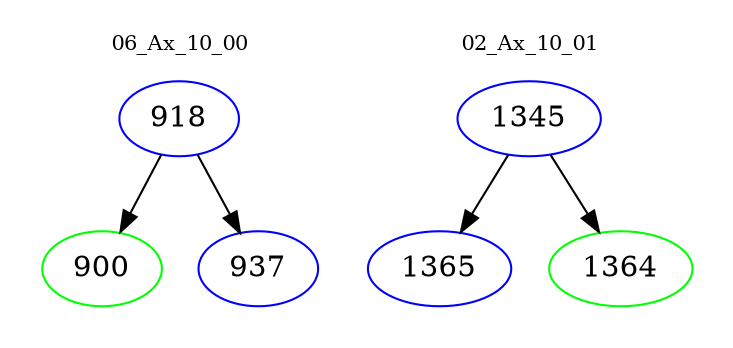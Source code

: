 digraph{
subgraph cluster_0 {
color = white
label = "06_Ax_10_00";
fontsize=10;
T0_918 [label="918", color="blue"]
T0_918 -> T0_900 [color="black"]
T0_900 [label="900", color="green"]
T0_918 -> T0_937 [color="black"]
T0_937 [label="937", color="blue"]
}
subgraph cluster_1 {
color = white
label = "02_Ax_10_01";
fontsize=10;
T1_1345 [label="1345", color="blue"]
T1_1345 -> T1_1365 [color="black"]
T1_1365 [label="1365", color="blue"]
T1_1345 -> T1_1364 [color="black"]
T1_1364 [label="1364", color="green"]
}
}
